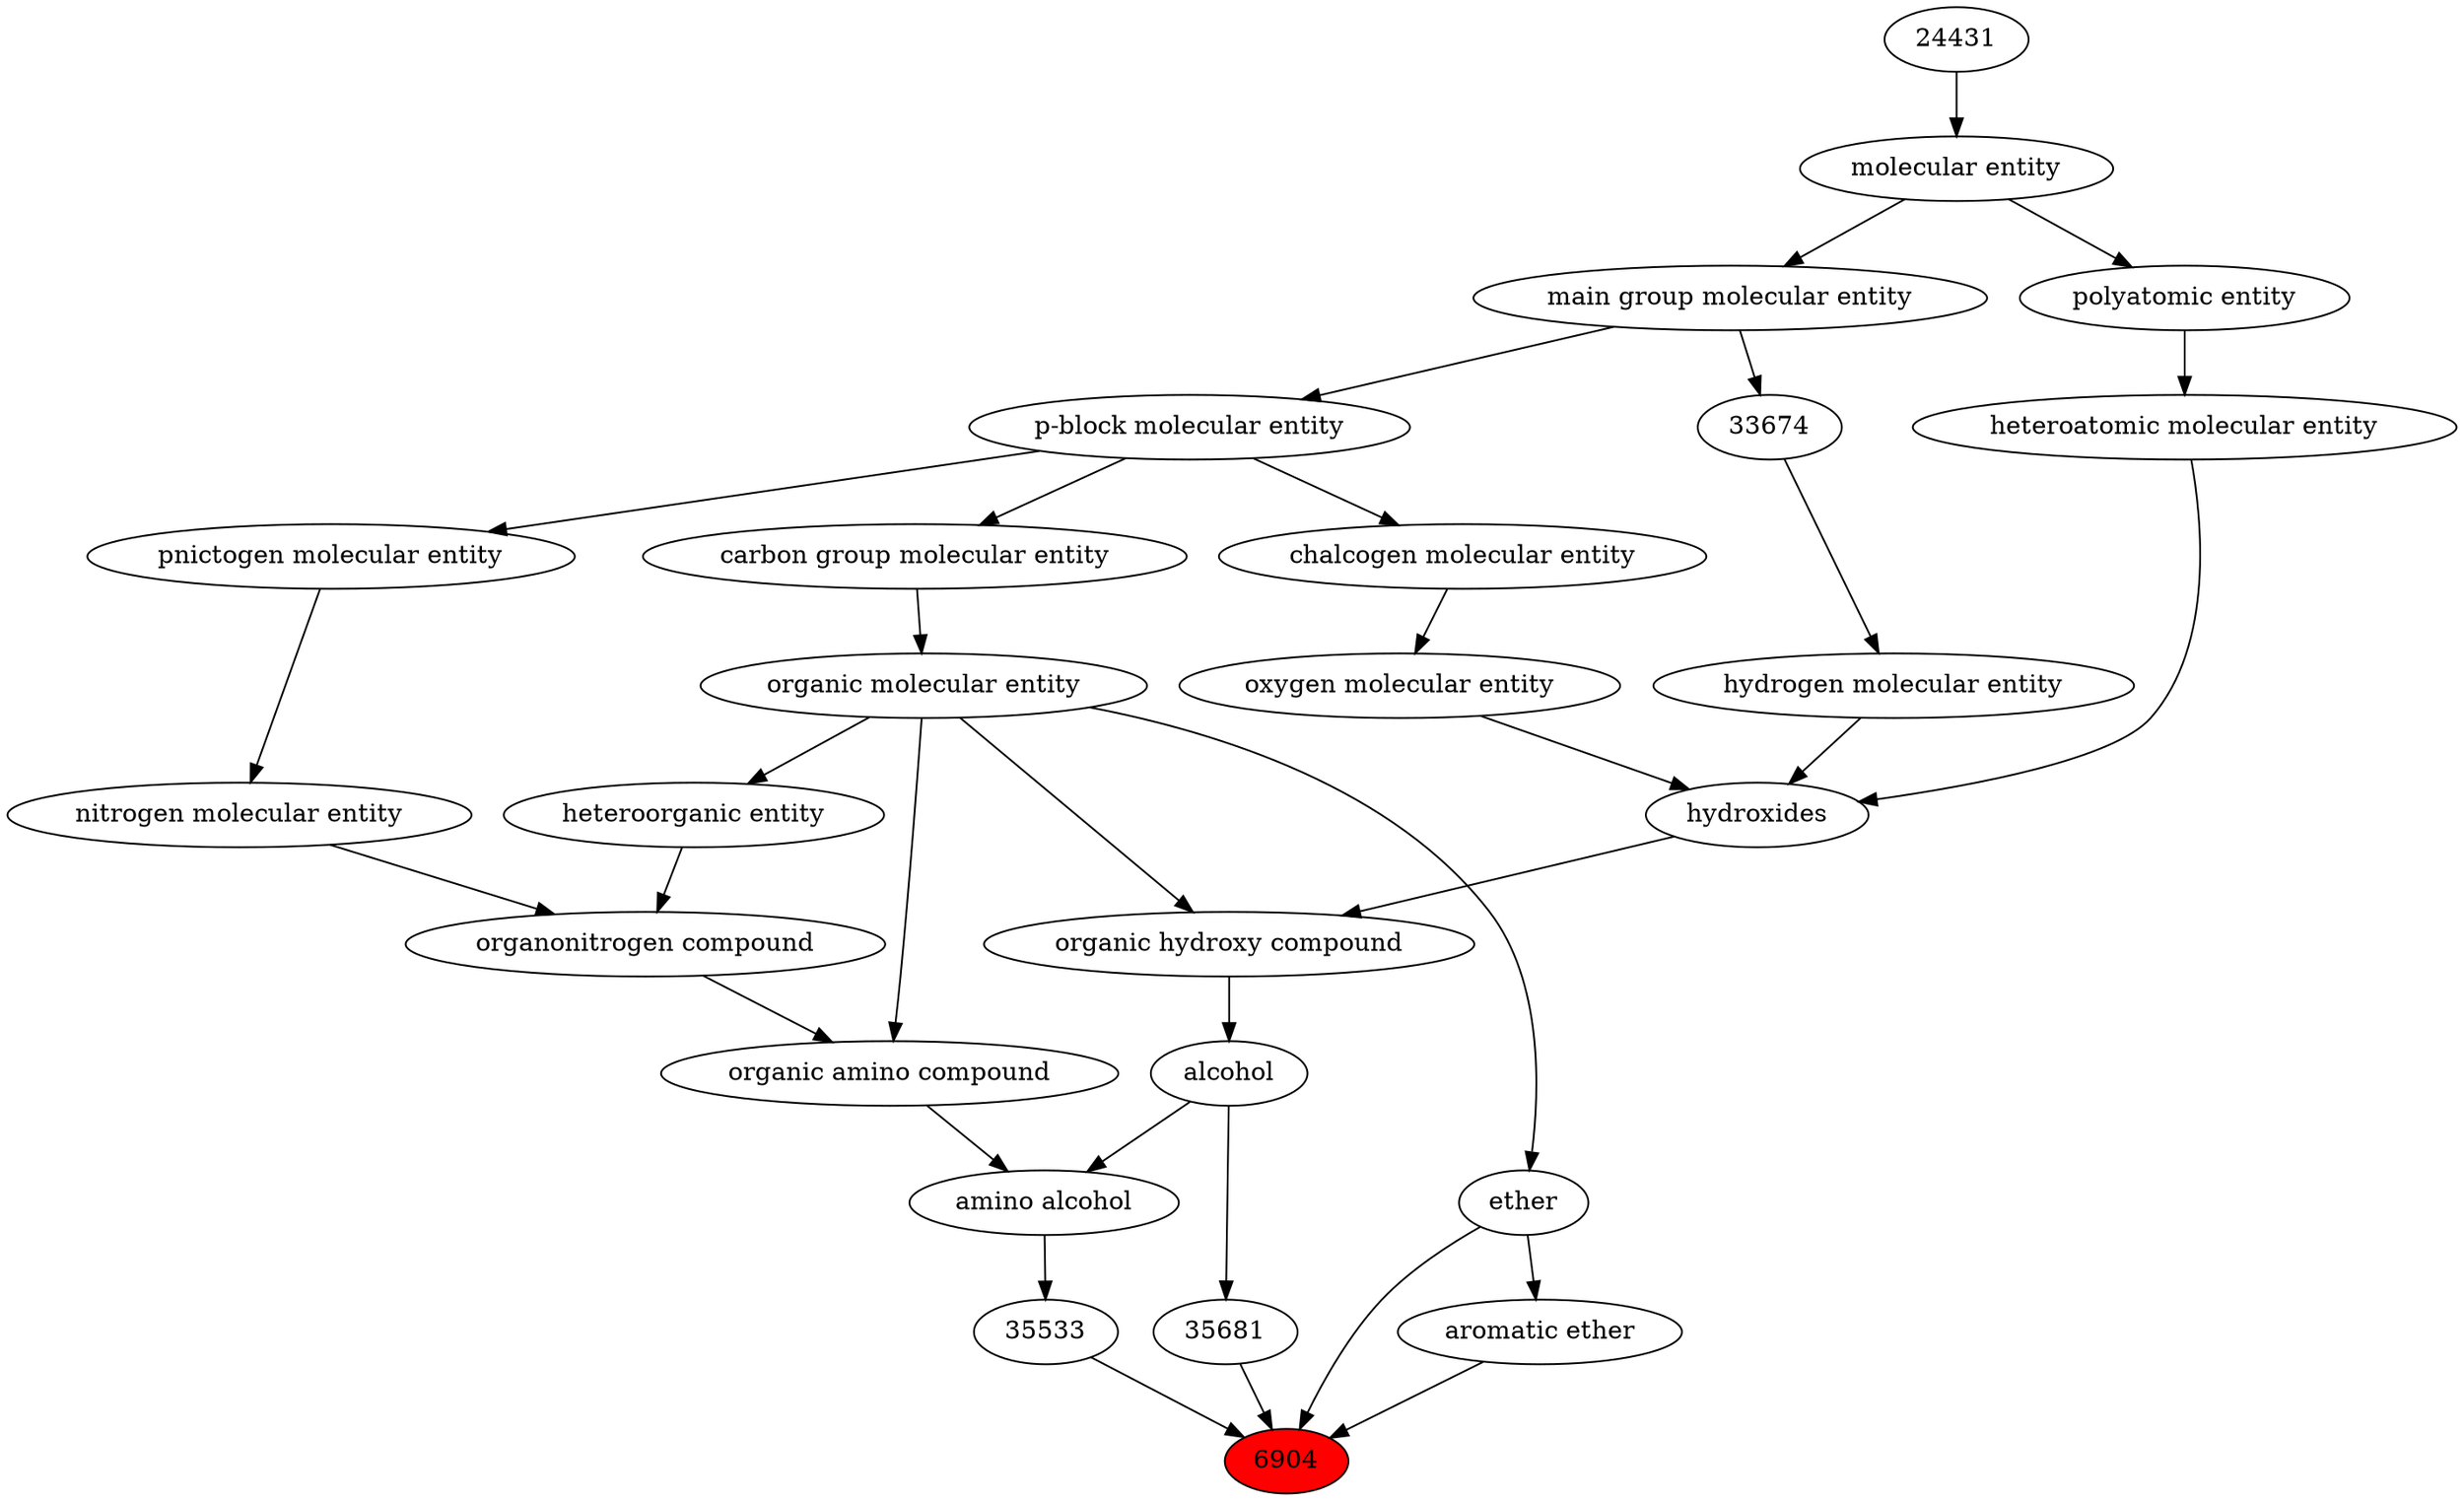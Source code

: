 digraph tree{ 
6904 [label="6904" fillcolor=red style=filled]
35618 -> 6904
35533 -> 6904
25698 -> 6904
35681 -> 6904
35618 [label="aromatic ether"]
25698 -> 35618
35533 [label="35533"]
22478 -> 35533
25698 [label="ether"]
50860 -> 25698
35681 [label="35681"]
30879 -> 35681
22478 [label="amino alcohol"]
50047 -> 22478
30879 -> 22478
50860 [label="organic molecular entity"]
33582 -> 50860
30879 [label="alcohol"]
33822 -> 30879
50047 [label="organic amino compound"]
50860 -> 50047
35352 -> 50047
33582 [label="carbon group molecular entity"]
33675 -> 33582
33822 [label="organic hydroxy compound"]
24651 -> 33822
50860 -> 33822
35352 [label="organonitrogen compound"]
51143 -> 35352
33285 -> 35352
33675 [label="p-block molecular entity"]
33579 -> 33675
24651 [label="hydroxides"]
25806 -> 24651
33608 -> 24651
37577 -> 24651
51143 [label="nitrogen molecular entity"]
33302 -> 51143
33285 [label="heteroorganic entity"]
50860 -> 33285
33579 [label="main group molecular entity"]
23367 -> 33579
25806 [label="oxygen molecular entity"]
33304 -> 25806
33608 [label="hydrogen molecular entity"]
33674 -> 33608
37577 [label="heteroatomic molecular entity"]
36357 -> 37577
33302 [label="pnictogen molecular entity"]
33675 -> 33302
23367 [label="molecular entity"]
24431 -> 23367
33304 [label="chalcogen molecular entity"]
33675 -> 33304
33674 [label="33674"]
33579 -> 33674
36357 [label="polyatomic entity"]
23367 -> 36357
24431 [label="24431"]
}